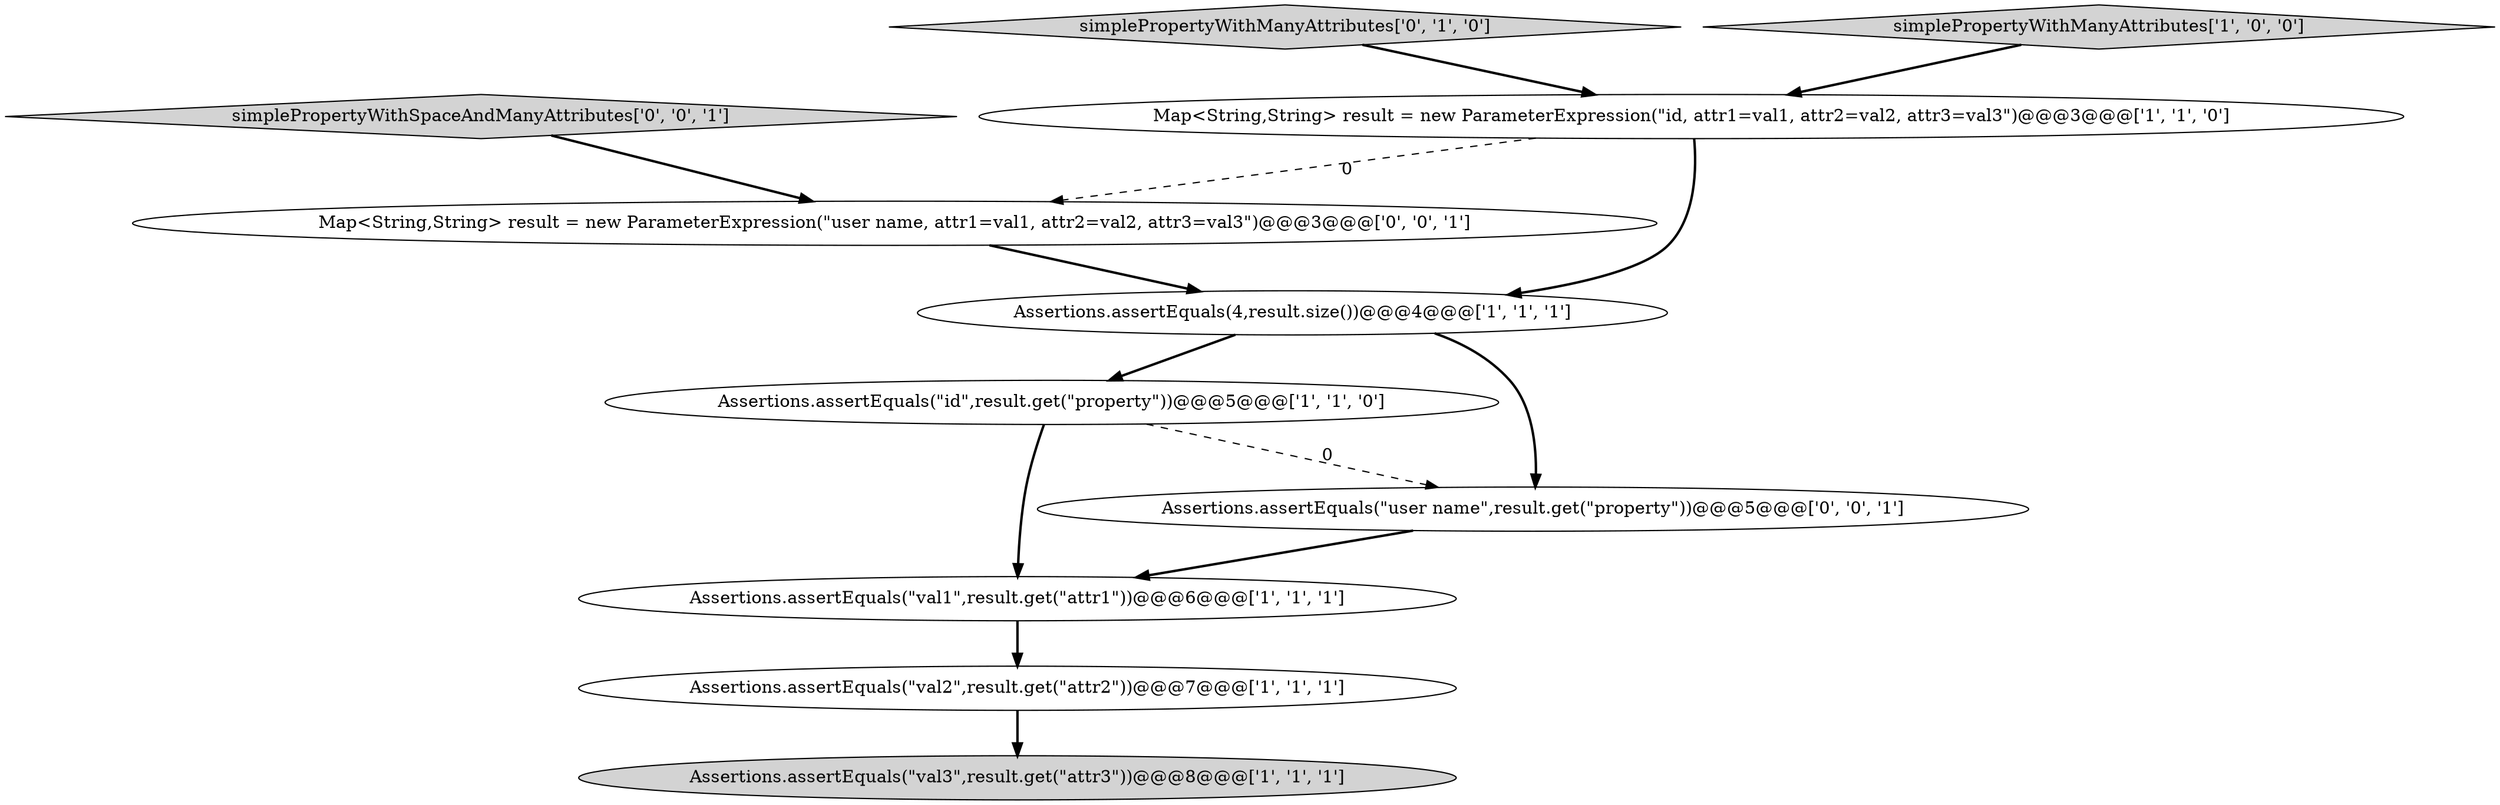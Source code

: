 digraph {
1 [style = filled, label = "Assertions.assertEquals(\"val2\",result.get(\"attr2\"))@@@7@@@['1', '1', '1']", fillcolor = white, shape = ellipse image = "AAA0AAABBB1BBB"];
5 [style = filled, label = "Map<String,String> result = new ParameterExpression(\"id, attr1=val1, attr2=val2, attr3=val3\")@@@3@@@['1', '1', '0']", fillcolor = white, shape = ellipse image = "AAA0AAABBB1BBB"];
7 [style = filled, label = "simplePropertyWithManyAttributes['0', '1', '0']", fillcolor = lightgray, shape = diamond image = "AAA0AAABBB2BBB"];
3 [style = filled, label = "Assertions.assertEquals(\"val1\",result.get(\"attr1\"))@@@6@@@['1', '1', '1']", fillcolor = white, shape = ellipse image = "AAA0AAABBB1BBB"];
0 [style = filled, label = "Assertions.assertEquals(4,result.size())@@@4@@@['1', '1', '1']", fillcolor = white, shape = ellipse image = "AAA0AAABBB1BBB"];
9 [style = filled, label = "simplePropertyWithSpaceAndManyAttributes['0', '0', '1']", fillcolor = lightgray, shape = diamond image = "AAA0AAABBB3BBB"];
6 [style = filled, label = "Assertions.assertEquals(\"id\",result.get(\"property\"))@@@5@@@['1', '1', '0']", fillcolor = white, shape = ellipse image = "AAA0AAABBB1BBB"];
2 [style = filled, label = "Assertions.assertEquals(\"val3\",result.get(\"attr3\"))@@@8@@@['1', '1', '1']", fillcolor = lightgray, shape = ellipse image = "AAA0AAABBB1BBB"];
4 [style = filled, label = "simplePropertyWithManyAttributes['1', '0', '0']", fillcolor = lightgray, shape = diamond image = "AAA0AAABBB1BBB"];
8 [style = filled, label = "Assertions.assertEquals(\"user name\",result.get(\"property\"))@@@5@@@['0', '0', '1']", fillcolor = white, shape = ellipse image = "AAA0AAABBB3BBB"];
10 [style = filled, label = "Map<String,String> result = new ParameterExpression(\"user name, attr1=val1, attr2=val2, attr3=val3\")@@@3@@@['0', '0', '1']", fillcolor = white, shape = ellipse image = "AAA0AAABBB3BBB"];
6->3 [style = bold, label=""];
1->2 [style = bold, label=""];
7->5 [style = bold, label=""];
6->8 [style = dashed, label="0"];
9->10 [style = bold, label=""];
3->1 [style = bold, label=""];
5->0 [style = bold, label=""];
5->10 [style = dashed, label="0"];
0->6 [style = bold, label=""];
4->5 [style = bold, label=""];
10->0 [style = bold, label=""];
0->8 [style = bold, label=""];
8->3 [style = bold, label=""];
}
